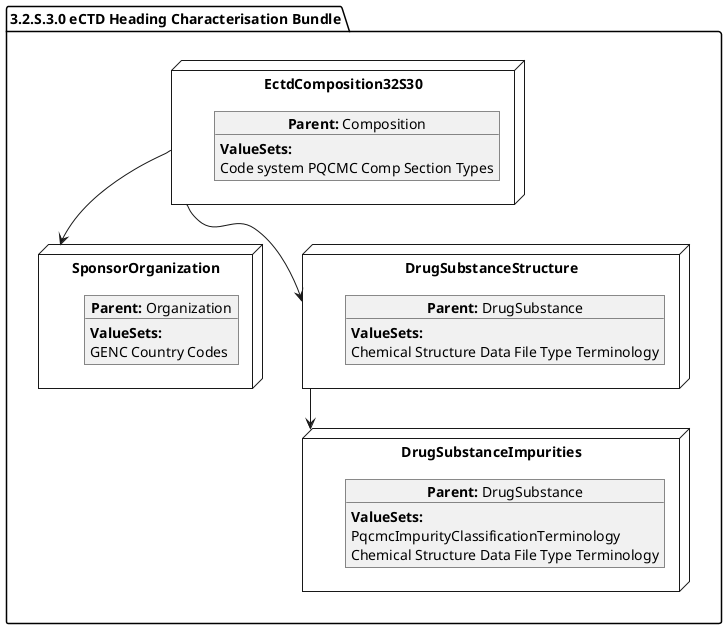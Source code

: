 @startuml
allowmixing
'Mixed model of use case and object
package "3.2.S.3.0 eCTD Heading Characterisation Bundle" as NODES {
  
node "EctdComposition32S30" as N1 { 
      object "**Parent:** Composition" as obj1 {
      **ValueSets:**
  Code system PQCMC Comp Section Types
    }
}
 node "SponsorOrganization" as NSO { 
      object "**Parent:** Organization" as objAu {
        **ValueSets:**
        GENC Country Codes
    }
} 
  
  node "DrugSubstanceStructure" as NN { 
      object "**Parent:** DrugSubstance" as obj3 { 

        **ValueSets:**
      Chemical Structure Data File Type Terminology  
      }
  }

node "DrugSubstanceImpurities" as N6 { 
      object "**Parent:** DrugSubstance" as obj2 {
      **ValueSets:**
      PqcmcImpurityClassificationTerminology
      Chemical Structure Data File Type Terminology  
    }   
}

N1 --> NSO   
NN --> N6
N1 --> NN 
}
@enduml